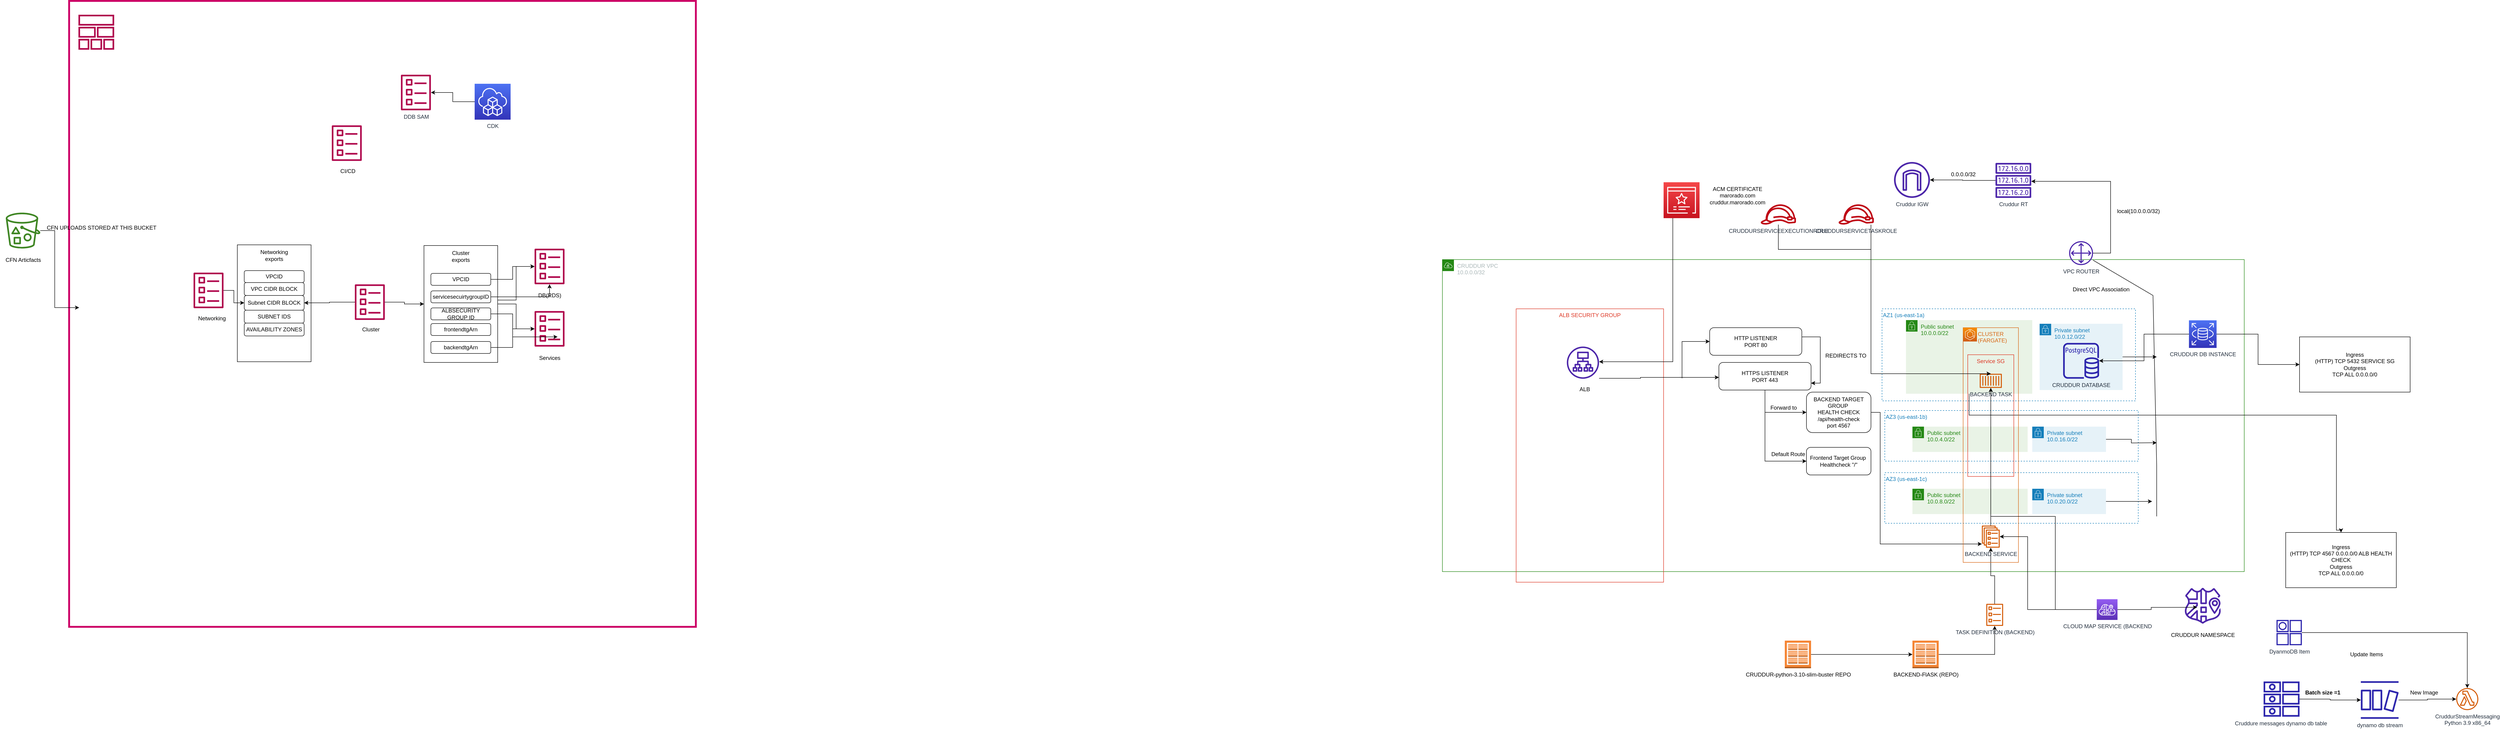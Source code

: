 <mxfile version="21.3.2" type="github">
  <diagram name="Page-1" id="3Z4FZScK2YZTJh7Y3HSx">
    <mxGraphModel dx="3445" dy="1433" grid="1" gridSize="10" guides="1" tooltips="1" connect="1" arrows="1" fold="1" page="0" pageScale="1" pageWidth="850" pageHeight="1100" math="0" shadow="0">
      <root>
        <mxCell id="0" />
        <mxCell id="1" parent="0" />
        <mxCell id="y_o4zRjqRf1hRkGMdBnV-1" value="" style="whiteSpace=wrap;html=1;aspect=fixed;fillColor=none;strokeColor=#CC0066;strokeWidth=4;" parent="1" vertex="1">
          <mxGeometry x="-1900" y="280" width="1360" height="1360" as="geometry" />
        </mxCell>
        <mxCell id="_hX3QUioOhKyqpPFnMy6-3" value="" style="rounded=0;whiteSpace=wrap;html=1;" parent="1" vertex="1">
          <mxGeometry x="-1535" y="810" width="160" height="254" as="geometry" />
        </mxCell>
        <mxCell id="y_o4zRjqRf1hRkGMdBnV-3" value="AZ1 (us-east-1a)" style="fillColor=none;strokeColor=#147EBA;dashed=1;verticalAlign=top;fontStyle=0;fontColor=#147EBA;whiteSpace=wrap;html=1;align=left;" parent="1" vertex="1">
          <mxGeometry x="2034" y="949" width="550" height="200" as="geometry" />
        </mxCell>
        <mxCell id="y_o4zRjqRf1hRkGMdBnV-2" value="CRUDDUR VPC&lt;br&gt;10.0.0.0/32" style="points=[[0,0],[0.25,0],[0.5,0],[0.75,0],[1,0],[1,0.25],[1,0.5],[1,0.75],[1,1],[0.75,1],[0.5,1],[0.25,1],[0,1],[0,0.75],[0,0.5],[0,0.25]];outlineConnect=0;gradientColor=none;html=1;whiteSpace=wrap;fontSize=12;fontStyle=0;container=0;pointerEvents=0;collapsible=0;recursiveResize=0;shape=mxgraph.aws4.group;grIcon=mxgraph.aws4.group_vpc;strokeColor=#248814;fillColor=none;verticalAlign=top;align=left;spacingLeft=30;fontColor=#AAB7B8;dashed=0;" parent="1" vertex="1">
          <mxGeometry x="1080" y="842" width="1740" height="678" as="geometry" />
        </mxCell>
        <mxCell id="y_o4zRjqRf1hRkGMdBnV-15" style="edgeStyle=orthogonalEdgeStyle;rounded=0;orthogonalLoop=1;jettySize=auto;html=1;" parent="1" source="y_o4zRjqRf1hRkGMdBnV-16" target="y_o4zRjqRf1hRkGMdBnV-17" edge="1">
          <mxGeometry relative="1" as="geometry" />
        </mxCell>
        <mxCell id="y_o4zRjqRf1hRkGMdBnV-16" value="Cruddur RT" style="sketch=0;outlineConnect=0;fontColor=#232F3E;gradientColor=none;fillColor=#4D27AA;strokeColor=none;dashed=0;verticalLabelPosition=bottom;verticalAlign=top;align=center;html=1;fontSize=12;fontStyle=0;aspect=fixed;pointerEvents=1;shape=mxgraph.aws4.route_table;" parent="1" vertex="1">
          <mxGeometry x="2280" y="632" width="78" height="76" as="geometry" />
        </mxCell>
        <mxCell id="y_o4zRjqRf1hRkGMdBnV-17" value="Cruddur IGW" style="sketch=0;outlineConnect=0;fontColor=#232F3E;gradientColor=none;fillColor=#4D27AA;strokeColor=none;dashed=0;verticalLabelPosition=bottom;verticalAlign=top;align=center;html=1;fontSize=12;fontStyle=0;aspect=fixed;pointerEvents=1;shape=mxgraph.aws4.internet_gateway;" parent="1" vertex="1">
          <mxGeometry x="2060" y="630" width="78" height="78" as="geometry" />
        </mxCell>
        <mxCell id="y_o4zRjqRf1hRkGMdBnV-18" value="VPC ROUTER" style="sketch=0;outlineConnect=0;fontColor=#232F3E;gradientColor=none;fillColor=#4D27AA;strokeColor=none;dashed=0;verticalLabelPosition=bottom;verticalAlign=top;align=center;html=1;fontSize=12;fontStyle=0;aspect=fixed;pointerEvents=1;shape=mxgraph.aws4.customer_gateway;" parent="1" vertex="1">
          <mxGeometry x="2440" y="802" width="52" height="52" as="geometry" />
        </mxCell>
        <mxCell id="y_o4zRjqRf1hRkGMdBnV-19" style="edgeStyle=orthogonalEdgeStyle;rounded=0;orthogonalLoop=1;jettySize=auto;html=1;" parent="1" source="y_o4zRjqRf1hRkGMdBnV-18" target="y_o4zRjqRf1hRkGMdBnV-16" edge="1">
          <mxGeometry relative="1" as="geometry">
            <mxPoint x="2400" y="672" as="targetPoint" />
            <Array as="points">
              <mxPoint x="2530" y="828" />
              <mxPoint x="2530" y="672" />
            </Array>
          </mxGeometry>
        </mxCell>
        <mxCell id="y_o4zRjqRf1hRkGMdBnV-20" value="0.0.0.0/32&lt;br&gt;" style="text;html=1;align=center;verticalAlign=middle;resizable=0;points=[];autosize=1;strokeColor=none;fillColor=none;" parent="1" vertex="1">
          <mxGeometry x="2170" y="642" width="80" height="30" as="geometry" />
        </mxCell>
        <mxCell id="y_o4zRjqRf1hRkGMdBnV-21" value="local(10.0.0.0/32)" style="text;html=1;align=center;verticalAlign=middle;resizable=0;points=[];autosize=1;strokeColor=none;fillColor=none;" parent="1" vertex="1">
          <mxGeometry x="2530" y="722" width="120" height="30" as="geometry" />
        </mxCell>
        <mxCell id="y_o4zRjqRf1hRkGMdBnV-24" value="" style="group" parent="1" vertex="1" connectable="0">
          <mxGeometry x="-2050" y="740" width="100" height="118" as="geometry" />
        </mxCell>
        <mxCell id="y_o4zRjqRf1hRkGMdBnV-25" value="" style="sketch=0;outlineConnect=0;fontColor=#232F3E;gradientColor=none;fillColor=#3F8624;strokeColor=none;dashed=0;verticalLabelPosition=bottom;verticalAlign=top;align=center;html=1;fontSize=12;fontStyle=0;aspect=fixed;pointerEvents=1;shape=mxgraph.aws4.bucket_with_objects;" parent="y_o4zRjqRf1hRkGMdBnV-24" vertex="1">
          <mxGeometry x="12.5" width="75" height="78" as="geometry" />
        </mxCell>
        <mxCell id="y_o4zRjqRf1hRkGMdBnV-26" value="CFN Articfacts" style="text;html=1;align=center;verticalAlign=middle;resizable=0;points=[];autosize=1;strokeColor=none;fillColor=none;" parent="y_o4zRjqRf1hRkGMdBnV-24" vertex="1">
          <mxGeometry y="88" width="100" height="30" as="geometry" />
        </mxCell>
        <mxCell id="y_o4zRjqRf1hRkGMdBnV-27" value="" style="sketch=0;outlineConnect=0;fontColor=#232F3E;gradientColor=none;fillColor=#B0084D;strokeColor=none;dashed=0;verticalLabelPosition=bottom;verticalAlign=top;align=center;html=1;fontSize=12;fontStyle=0;aspect=fixed;pointerEvents=1;shape=mxgraph.aws4.stack;" parent="1" vertex="1">
          <mxGeometry x="-1880" y="310" width="78" height="76" as="geometry" />
        </mxCell>
        <mxCell id="y_o4zRjqRf1hRkGMdBnV-28" value="" style="group" parent="1" vertex="1" connectable="0">
          <mxGeometry x="-890" y="953.5" width="65" height="112" as="geometry" />
        </mxCell>
        <mxCell id="y_o4zRjqRf1hRkGMdBnV-29" value="" style="sketch=0;outlineConnect=0;fontColor=#232F3E;gradientColor=none;fillColor=#B0084D;strokeColor=none;dashed=0;verticalLabelPosition=bottom;verticalAlign=top;align=center;html=1;fontSize=12;fontStyle=0;aspect=fixed;pointerEvents=1;shape=mxgraph.aws4.template;" parent="y_o4zRjqRf1hRkGMdBnV-28" vertex="1">
          <mxGeometry width="65" height="78" as="geometry" />
        </mxCell>
        <mxCell id="y_o4zRjqRf1hRkGMdBnV-30" value="Services" style="text;html=1;strokeColor=none;fillColor=none;align=center;verticalAlign=middle;whiteSpace=wrap;rounded=0;" parent="y_o4zRjqRf1hRkGMdBnV-28" vertex="1">
          <mxGeometry x="2.5" y="92" width="60" height="20" as="geometry" />
        </mxCell>
        <mxCell id="y_o4zRjqRf1hRkGMdBnV-31" value="" style="group" parent="1" vertex="1" connectable="0">
          <mxGeometry x="-1330" y="550" width="65" height="110" as="geometry" />
        </mxCell>
        <mxCell id="y_o4zRjqRf1hRkGMdBnV-32" value="" style="sketch=0;outlineConnect=0;fontColor=#232F3E;gradientColor=none;fillColor=#B0084D;strokeColor=none;dashed=0;verticalLabelPosition=bottom;verticalAlign=top;align=center;html=1;fontSize=12;fontStyle=0;aspect=fixed;pointerEvents=1;shape=mxgraph.aws4.template;" parent="y_o4zRjqRf1hRkGMdBnV-31" vertex="1">
          <mxGeometry width="65" height="78" as="geometry" />
        </mxCell>
        <mxCell id="y_o4zRjqRf1hRkGMdBnV-33" value="CI/CD" style="text;html=1;strokeColor=none;fillColor=none;align=center;verticalAlign=middle;whiteSpace=wrap;rounded=0;" parent="y_o4zRjqRf1hRkGMdBnV-31" vertex="1">
          <mxGeometry x="5" y="90" width="60" height="20" as="geometry" />
        </mxCell>
        <mxCell id="y_o4zRjqRf1hRkGMdBnV-34" value="" style="group" parent="1" vertex="1" connectable="0">
          <mxGeometry x="-1630" y="870" width="70" height="110" as="geometry" />
        </mxCell>
        <mxCell id="y_o4zRjqRf1hRkGMdBnV-35" value="" style="sketch=0;outlineConnect=0;fontColor=#232F3E;gradientColor=none;fillColor=#B0084D;strokeColor=none;dashed=0;verticalLabelPosition=bottom;verticalAlign=top;align=center;html=1;fontSize=12;fontStyle=0;aspect=fixed;pointerEvents=1;shape=mxgraph.aws4.template;" parent="y_o4zRjqRf1hRkGMdBnV-34" vertex="1">
          <mxGeometry width="65" height="78" as="geometry" />
        </mxCell>
        <mxCell id="y_o4zRjqRf1hRkGMdBnV-36" value="Networking" style="text;html=1;strokeColor=none;fillColor=none;align=center;verticalAlign=middle;whiteSpace=wrap;rounded=0;" parent="y_o4zRjqRf1hRkGMdBnV-34" vertex="1">
          <mxGeometry x="10" y="90" width="60" height="20" as="geometry" />
        </mxCell>
        <mxCell id="y_o4zRjqRf1hRkGMdBnV-37" style="edgeStyle=orthogonalEdgeStyle;rounded=0;orthogonalLoop=1;jettySize=auto;html=1;entryX=0.016;entryY=0.49;entryDx=0;entryDy=0;entryPerimeter=0;" parent="1" source="y_o4zRjqRf1hRkGMdBnV-25" target="y_o4zRjqRf1hRkGMdBnV-1" edge="1">
          <mxGeometry relative="1" as="geometry" />
        </mxCell>
        <mxCell id="y_o4zRjqRf1hRkGMdBnV-38" value="CFN UPLOADS STORED AT THIS BUCKET" style="text;html=1;align=center;verticalAlign=middle;resizable=0;points=[];autosize=1;strokeColor=none;fillColor=none;" parent="1" vertex="1">
          <mxGeometry x="-1960" y="758" width="260" height="30" as="geometry" />
        </mxCell>
        <mxCell id="y_o4zRjqRf1hRkGMdBnV-39" value="" style="group" parent="1" vertex="1" connectable="0">
          <mxGeometry x="-1280" y="895.5" width="65" height="108" as="geometry" />
        </mxCell>
        <mxCell id="y_o4zRjqRf1hRkGMdBnV-40" value="" style="sketch=0;outlineConnect=0;fontColor=#232F3E;gradientColor=none;fillColor=#B0084D;strokeColor=none;dashed=0;verticalLabelPosition=bottom;verticalAlign=top;align=center;html=1;fontSize=12;fontStyle=0;aspect=fixed;pointerEvents=1;shape=mxgraph.aws4.template;" parent="y_o4zRjqRf1hRkGMdBnV-39" vertex="1">
          <mxGeometry width="65" height="78" as="geometry" />
        </mxCell>
        <mxCell id="y_o4zRjqRf1hRkGMdBnV-41" value="Cluster" style="text;html=1;strokeColor=none;fillColor=none;align=center;verticalAlign=middle;whiteSpace=wrap;rounded=0;" parent="y_o4zRjqRf1hRkGMdBnV-39" vertex="1">
          <mxGeometry x="5" y="88" width="60" height="20" as="geometry" />
        </mxCell>
        <mxCell id="y_o4zRjqRf1hRkGMdBnV-42" value="VPCID" style="rounded=1;whiteSpace=wrap;html=1;" parent="1" vertex="1">
          <mxGeometry x="-1520" y="866" width="130" height="26" as="geometry" />
        </mxCell>
        <mxCell id="y_o4zRjqRf1hRkGMdBnV-43" value="VPC CIDR BLOCK" style="rounded=1;whiteSpace=wrap;html=1;" parent="1" vertex="1">
          <mxGeometry x="-1520" y="892" width="130" height="28" as="geometry" />
        </mxCell>
        <mxCell id="y_o4zRjqRf1hRkGMdBnV-44" value="Subnet CIDR BLOCK" style="rounded=1;whiteSpace=wrap;html=1;" parent="1" vertex="1">
          <mxGeometry x="-1520" y="920" width="130" height="32" as="geometry" />
        </mxCell>
        <mxCell id="y_o4zRjqRf1hRkGMdBnV-45" value="SUBNET IDS" style="rounded=1;whiteSpace=wrap;html=1;" parent="1" vertex="1">
          <mxGeometry x="-1520" y="952" width="130" height="28" as="geometry" />
        </mxCell>
        <mxCell id="y_o4zRjqRf1hRkGMdBnV-46" value="AVAILABILITY ZONES" style="rounded=1;whiteSpace=wrap;html=1;" parent="1" vertex="1">
          <mxGeometry x="-1520" y="980" width="130" height="28" as="geometry" />
        </mxCell>
        <mxCell id="y_o4zRjqRf1hRkGMdBnV-47" value="" style="edgeStyle=orthogonalEdgeStyle;rounded=0;orthogonalLoop=1;jettySize=auto;html=1;" parent="1" source="y_o4zRjqRf1hRkGMdBnV-35" target="y_o4zRjqRf1hRkGMdBnV-44" edge="1">
          <mxGeometry relative="1" as="geometry" />
        </mxCell>
        <mxCell id="y_o4zRjqRf1hRkGMdBnV-48" value="" style="edgeStyle=orthogonalEdgeStyle;rounded=0;orthogonalLoop=1;jettySize=auto;html=1;" parent="1" source="y_o4zRjqRf1hRkGMdBnV-40" target="y_o4zRjqRf1hRkGMdBnV-44" edge="1">
          <mxGeometry relative="1" as="geometry" />
        </mxCell>
        <mxCell id="y_o4zRjqRf1hRkGMdBnV-49" value="" style="sketch=0;outlineConnect=0;fontColor=#232F3E;gradientColor=none;fillColor=#4D27AA;strokeColor=none;dashed=0;verticalLabelPosition=bottom;verticalAlign=top;align=center;html=1;fontSize=12;fontStyle=0;aspect=fixed;pointerEvents=1;shape=mxgraph.aws4.namespace;" parent="1" vertex="1">
          <mxGeometry x="2691" y="1555" width="78" height="78" as="geometry" />
        </mxCell>
        <mxCell id="y_o4zRjqRf1hRkGMdBnV-52" value="CRUDDUR NAMESPACE" style="text;html=1;align=center;verticalAlign=middle;resizable=0;points=[];autosize=1;strokeColor=none;fillColor=none;" parent="1" vertex="1">
          <mxGeometry x="2650" y="1643" width="160" height="30" as="geometry" />
        </mxCell>
        <mxCell id="y_o4zRjqRf1hRkGMdBnV-55" value="" style="group" parent="1" vertex="1" connectable="0">
          <mxGeometry x="1560" y="673" width="230" height="79" as="geometry" />
        </mxCell>
        <mxCell id="y_o4zRjqRf1hRkGMdBnV-53" value="" style="sketch=0;points=[[0,0,0],[0.25,0,0],[0.5,0,0],[0.75,0,0],[1,0,0],[0,1,0],[0.25,1,0],[0.5,1,0],[0.75,1,0],[1,1,0],[0,0.25,0],[0,0.5,0],[0,0.75,0],[1,0.25,0],[1,0.5,0],[1,0.75,0]];outlineConnect=0;fontColor=#232F3E;gradientColor=#F54749;gradientDirection=north;fillColor=#C7131F;strokeColor=#ffffff;dashed=0;verticalLabelPosition=bottom;verticalAlign=top;align=center;html=1;fontSize=12;fontStyle=0;aspect=fixed;shape=mxgraph.aws4.resourceIcon;resIcon=mxgraph.aws4.certificate_manager_3;" parent="y_o4zRjqRf1hRkGMdBnV-55" vertex="1">
          <mxGeometry y="1" width="78" height="78" as="geometry" />
        </mxCell>
        <mxCell id="y_o4zRjqRf1hRkGMdBnV-54" value="ACM CERTIFICATE&lt;br&gt;marorado.com&lt;br&gt;cruddur.marorado.com" style="text;html=1;align=center;verticalAlign=middle;resizable=0;points=[];autosize=1;strokeColor=none;fillColor=none;" parent="y_o4zRjqRf1hRkGMdBnV-55" vertex="1">
          <mxGeometry x="90" width="140" height="60" as="geometry" />
        </mxCell>
        <mxCell id="_hX3QUioOhKyqpPFnMy6-38" style="edgeStyle=orthogonalEdgeStyle;rounded=0;orthogonalLoop=1;jettySize=auto;html=1;entryX=0.5;entryY=0;entryDx=0;entryDy=0;" parent="1" source="y_o4zRjqRf1hRkGMdBnV-4" target="_hX3QUioOhKyqpPFnMy6-39" edge="1">
          <mxGeometry relative="1" as="geometry">
            <mxPoint x="2890" y="1430" as="targetPoint" />
            <Array as="points">
              <mxPoint x="2223" y="1180" />
              <mxPoint x="3020" y="1180" />
              <mxPoint x="3020" y="1430" />
              <mxPoint x="3030" y="1430" />
            </Array>
          </mxGeometry>
        </mxCell>
        <mxCell id="y_o4zRjqRf1hRkGMdBnV-4" value="Public subnet&lt;br&gt;10.0.0.0/22" style="points=[[0,0],[0.25,0],[0.5,0],[0.75,0],[1,0],[1,0.25],[1,0.5],[1,0.75],[1,1],[0.75,1],[0.5,1],[0.25,1],[0,1],[0,0.75],[0,0.5],[0,0.25]];outlineConnect=0;gradientColor=none;html=1;whiteSpace=wrap;fontSize=12;fontStyle=0;container=0;pointerEvents=0;collapsible=0;recursiveResize=0;shape=mxgraph.aws4.group;grIcon=mxgraph.aws4.group_security_group;grStroke=0;strokeColor=#248814;fillColor=#E9F3E6;verticalAlign=top;align=left;spacingLeft=30;fontColor=#248814;dashed=0;" parent="1" vertex="1">
          <mxGeometry x="2086" y="973.5" width="274" height="160" as="geometry" />
        </mxCell>
        <mxCell id="_hX3QUioOhKyqpPFnMy6-2" style="edgeStyle=orthogonalEdgeStyle;rounded=0;orthogonalLoop=1;jettySize=auto;html=1;" parent="1" source="y_o4zRjqRf1hRkGMdBnV-5" edge="1">
          <mxGeometry relative="1" as="geometry">
            <mxPoint x="2630" y="1053.5" as="targetPoint" />
          </mxGeometry>
        </mxCell>
        <mxCell id="y_o4zRjqRf1hRkGMdBnV-5" value="Private subnet&lt;br&gt;10.0.12.0/22" style="points=[[0,0],[0.25,0],[0.5,0],[0.75,0],[1,0],[1,0.25],[1,0.5],[1,0.75],[1,1],[0.75,1],[0.5,1],[0.25,1],[0,1],[0,0.75],[0,0.5],[0,0.25]];outlineConnect=0;gradientColor=none;html=1;whiteSpace=wrap;fontSize=12;fontStyle=0;container=1;pointerEvents=0;collapsible=0;recursiveResize=0;shape=mxgraph.aws4.group;grIcon=mxgraph.aws4.group_security_group;grStroke=0;strokeColor=#147EBA;fillColor=#E6F2F8;verticalAlign=top;align=left;spacingLeft=30;fontColor=#147EBA;dashed=0;" parent="1" vertex="1">
          <mxGeometry x="2376" y="981.5" width="180" height="144" as="geometry" />
        </mxCell>
        <mxCell id="y_o4zRjqRf1hRkGMdBnV-14" value="Direct VPC Association" style="text;html=1;align=center;verticalAlign=middle;resizable=0;points=[];autosize=1;strokeColor=none;fillColor=none;" parent="1" vertex="1">
          <mxGeometry x="2434" y="892" width="150" height="30" as="geometry" />
        </mxCell>
        <mxCell id="y_o4zRjqRf1hRkGMdBnV-56" value="ALB SECURITY GROUP&lt;br&gt;" style="fillColor=none;strokeColor=#DD3522;verticalAlign=top;fontStyle=0;fontColor=#DD3522;whiteSpace=wrap;html=1;" parent="1" vertex="1">
          <mxGeometry x="1240" y="949" width="320" height="594" as="geometry" />
        </mxCell>
        <mxCell id="y_o4zRjqRf1hRkGMdBnV-85" style="edgeStyle=orthogonalEdgeStyle;rounded=0;orthogonalLoop=1;jettySize=auto;html=1;" parent="1" source="y_o4zRjqRf1hRkGMdBnV-57" target="y_o4zRjqRf1hRkGMdBnV-77" edge="1">
          <mxGeometry relative="1" as="geometry">
            <Array as="points">
              <mxPoint x="1510" y="1100" />
              <mxPoint x="1510" y="1098" />
            </Array>
          </mxGeometry>
        </mxCell>
        <mxCell id="y_o4zRjqRf1hRkGMdBnV-57" value="" style="sketch=0;outlineConnect=0;fontColor=#232F3E;gradientColor=none;fillColor=#4D27AA;strokeColor=none;dashed=0;verticalLabelPosition=bottom;verticalAlign=top;align=center;html=1;fontSize=12;fontStyle=0;aspect=fixed;pointerEvents=1;shape=mxgraph.aws4.application_load_balancer;" parent="1" vertex="1">
          <mxGeometry x="1350" y="1031" width="70" height="70" as="geometry" />
        </mxCell>
        <mxCell id="y_o4zRjqRf1hRkGMdBnV-60" value="ALB" style="text;html=1;strokeColor=none;fillColor=none;align=center;verticalAlign=middle;whiteSpace=wrap;rounded=0;" parent="1" vertex="1">
          <mxGeometry x="1359" y="1109" width="60" height="30" as="geometry" />
        </mxCell>
        <mxCell id="y_o4zRjqRf1hRkGMdBnV-61" value="&lt;div style=&quot;&quot;&gt;&lt;span style=&quot;background-color: initial;&quot;&gt;AZ3 (us-east-1b)&lt;/span&gt;&lt;/div&gt;" style="fillColor=none;strokeColor=#147EBA;dashed=1;verticalAlign=top;fontStyle=0;fontColor=#147EBA;whiteSpace=wrap;html=1;align=left;" parent="1" vertex="1">
          <mxGeometry x="2040" y="1170" width="550" height="110" as="geometry" />
        </mxCell>
        <mxCell id="y_o4zRjqRf1hRkGMdBnV-62" value="Public subnet&lt;br&gt;10.0.4.0/22" style="points=[[0,0],[0.25,0],[0.5,0],[0.75,0],[1,0],[1,0.25],[1,0.5],[1,0.75],[1,1],[0.75,1],[0.5,1],[0.25,1],[0,1],[0,0.75],[0,0.5],[0,0.25]];outlineConnect=0;gradientColor=none;html=1;whiteSpace=wrap;fontSize=12;fontStyle=0;container=1;pointerEvents=0;collapsible=0;recursiveResize=0;shape=mxgraph.aws4.group;grIcon=mxgraph.aws4.group_security_group;grStroke=0;strokeColor=#248814;fillColor=#E9F3E6;verticalAlign=top;align=left;spacingLeft=30;fontColor=#248814;dashed=0;" parent="1" vertex="1">
          <mxGeometry x="2100" y="1205" width="250" height="55" as="geometry" />
        </mxCell>
        <mxCell id="_hX3QUioOhKyqpPFnMy6-1" style="edgeStyle=orthogonalEdgeStyle;rounded=0;orthogonalLoop=1;jettySize=auto;html=1;" parent="1" source="y_o4zRjqRf1hRkGMdBnV-63" edge="1">
          <mxGeometry relative="1" as="geometry">
            <mxPoint x="2630" y="1240" as="targetPoint" />
          </mxGeometry>
        </mxCell>
        <mxCell id="y_o4zRjqRf1hRkGMdBnV-63" value="Private subnet&lt;br&gt;10.0.16.0/22" style="points=[[0,0],[0.25,0],[0.5,0],[0.75,0],[1,0],[1,0.25],[1,0.5],[1,0.75],[1,1],[0.75,1],[0.5,1],[0.25,1],[0,1],[0,0.75],[0,0.5],[0,0.25]];outlineConnect=0;gradientColor=none;html=1;whiteSpace=wrap;fontSize=12;fontStyle=0;container=1;pointerEvents=0;collapsible=0;recursiveResize=0;shape=mxgraph.aws4.group;grIcon=mxgraph.aws4.group_security_group;grStroke=0;strokeColor=#147EBA;fillColor=#E6F2F8;verticalAlign=top;align=left;spacingLeft=30;fontColor=#147EBA;dashed=0;" parent="1" vertex="1">
          <mxGeometry x="2360" y="1205" width="160" height="55" as="geometry" />
        </mxCell>
        <mxCell id="y_o4zRjqRf1hRkGMdBnV-72" value="" style="endArrow=none;html=1;rounded=0;" parent="1" target="y_o4zRjqRf1hRkGMdBnV-18" edge="1">
          <mxGeometry width="50" height="50" relative="1" as="geometry">
            <mxPoint x="2630" y="1400" as="sourcePoint" />
            <mxPoint x="2621" y="878" as="targetPoint" />
            <Array as="points">
              <mxPoint x="2630" y="1290" />
              <mxPoint x="2622" y="920" />
            </Array>
          </mxGeometry>
        </mxCell>
        <mxCell id="y_o4zRjqRf1hRkGMdBnV-74" style="edgeStyle=orthogonalEdgeStyle;rounded=0;orthogonalLoop=1;jettySize=auto;html=1;" parent="1" source="y_o4zRjqRf1hRkGMdBnV-53" target="y_o4zRjqRf1hRkGMdBnV-57" edge="1">
          <mxGeometry relative="1" as="geometry">
            <Array as="points">
              <mxPoint x="1580" y="1064" />
            </Array>
          </mxGeometry>
        </mxCell>
        <mxCell id="y_o4zRjqRf1hRkGMdBnV-87" style="edgeStyle=orthogonalEdgeStyle;rounded=0;orthogonalLoop=1;jettySize=auto;html=1;entryX=1;entryY=0.75;entryDx=0;entryDy=0;" parent="1" source="y_o4zRjqRf1hRkGMdBnV-76" target="y_o4zRjqRf1hRkGMdBnV-77" edge="1">
          <mxGeometry relative="1" as="geometry">
            <Array as="points">
              <mxPoint x="1900" y="1010" />
              <mxPoint x="1900" y="1110" />
            </Array>
          </mxGeometry>
        </mxCell>
        <mxCell id="y_o4zRjqRf1hRkGMdBnV-76" value="HTTP LISTENER&lt;br&gt;PORT 80" style="rounded=1;whiteSpace=wrap;html=1;" parent="1" vertex="1">
          <mxGeometry x="1660" y="990" width="200" height="60" as="geometry" />
        </mxCell>
        <mxCell id="y_o4zRjqRf1hRkGMdBnV-89" style="edgeStyle=orthogonalEdgeStyle;rounded=0;orthogonalLoop=1;jettySize=auto;html=1;entryX=0;entryY=0.5;entryDx=0;entryDy=0;" parent="1" source="y_o4zRjqRf1hRkGMdBnV-77" target="y_o4zRjqRf1hRkGMdBnV-83" edge="1">
          <mxGeometry relative="1" as="geometry" />
        </mxCell>
        <mxCell id="y_o4zRjqRf1hRkGMdBnV-90" style="edgeStyle=orthogonalEdgeStyle;rounded=0;orthogonalLoop=1;jettySize=auto;html=1;entryX=0;entryY=0.5;entryDx=0;entryDy=0;" parent="1" source="y_o4zRjqRf1hRkGMdBnV-77" target="y_o4zRjqRf1hRkGMdBnV-84" edge="1">
          <mxGeometry relative="1" as="geometry" />
        </mxCell>
        <mxCell id="y_o4zRjqRf1hRkGMdBnV-77" value="HTTPS LISTENER&lt;br&gt;PORT 443" style="rounded=1;whiteSpace=wrap;html=1;" parent="1" vertex="1">
          <mxGeometry x="1680" y="1065.5" width="200" height="60" as="geometry" />
        </mxCell>
        <mxCell id="_hX3QUioOhKyqpPFnMy6-41" style="edgeStyle=orthogonalEdgeStyle;rounded=0;orthogonalLoop=1;jettySize=auto;html=1;" parent="1" source="y_o4zRjqRf1hRkGMdBnV-83" target="_hX3QUioOhKyqpPFnMy6-33" edge="1">
          <mxGeometry relative="1" as="geometry">
            <Array as="points">
              <mxPoint x="2030" y="1174" />
              <mxPoint x="2030" y="1460" />
            </Array>
          </mxGeometry>
        </mxCell>
        <mxCell id="y_o4zRjqRf1hRkGMdBnV-83" value="BACKEND TARGET GROUP&amp;nbsp;&lt;br&gt;HEALTH CHECK&lt;br&gt;/api/health-check&lt;br&gt;port 4567" style="rounded=1;whiteSpace=wrap;html=1;" parent="1" vertex="1">
          <mxGeometry x="1870" y="1130" width="140" height="88" as="geometry" />
        </mxCell>
        <mxCell id="y_o4zRjqRf1hRkGMdBnV-84" value="Frontend Target Group&amp;nbsp;&lt;br&gt;Healthcheck &quot;/&quot;" style="rounded=1;whiteSpace=wrap;html=1;" parent="1" vertex="1">
          <mxGeometry x="1870" y="1250" width="140" height="60" as="geometry" />
        </mxCell>
        <mxCell id="y_o4zRjqRf1hRkGMdBnV-86" value="" style="endArrow=classic;html=1;rounded=0;entryX=0;entryY=0.5;entryDx=0;entryDy=0;" parent="1" target="y_o4zRjqRf1hRkGMdBnV-76" edge="1">
          <mxGeometry width="50" height="50" relative="1" as="geometry">
            <mxPoint x="1600" y="1100" as="sourcePoint" />
            <mxPoint x="1790" y="1180" as="targetPoint" />
            <Array as="points">
              <mxPoint x="1600" y="1020" />
            </Array>
          </mxGeometry>
        </mxCell>
        <mxCell id="y_o4zRjqRf1hRkGMdBnV-88" value="REDIRECTS TO" style="text;html=1;align=center;verticalAlign=middle;resizable=0;points=[];autosize=1;strokeColor=none;fillColor=none;" parent="1" vertex="1">
          <mxGeometry x="1900" y="1035.5" width="110" height="30" as="geometry" />
        </mxCell>
        <mxCell id="y_o4zRjqRf1hRkGMdBnV-91" value="Forward to" style="text;html=1;align=center;verticalAlign=middle;resizable=0;points=[];autosize=1;strokeColor=none;fillColor=none;" parent="1" vertex="1">
          <mxGeometry x="1780" y="1149" width="80" height="30" as="geometry" />
        </mxCell>
        <mxCell id="y_o4zRjqRf1hRkGMdBnV-92" value="Default Route" style="text;html=1;align=center;verticalAlign=middle;resizable=0;points=[];autosize=1;strokeColor=none;fillColor=none;" parent="1" vertex="1">
          <mxGeometry x="1780" y="1250" width="100" height="30" as="geometry" />
        </mxCell>
        <mxCell id="_hX3QUioOhKyqpPFnMy6-4" value="Networking exports" style="text;html=1;strokeColor=none;fillColor=none;align=center;verticalAlign=middle;whiteSpace=wrap;rounded=0;" parent="1" vertex="1">
          <mxGeometry x="-1485" y="818" width="60" height="30" as="geometry" />
        </mxCell>
        <mxCell id="_hX3QUioOhKyqpPFnMy6-17" style="edgeStyle=orthogonalEdgeStyle;rounded=0;orthogonalLoop=1;jettySize=auto;html=1;" parent="1" source="_hX3QUioOhKyqpPFnMy6-5" target="_hX3QUioOhKyqpPFnMy6-15" edge="1">
          <mxGeometry relative="1" as="geometry">
            <Array as="points">
              <mxPoint x="-930" y="930" />
              <mxPoint x="-930" y="857" />
            </Array>
          </mxGeometry>
        </mxCell>
        <mxCell id="_hX3QUioOhKyqpPFnMy6-22" style="edgeStyle=orthogonalEdgeStyle;rounded=0;orthogonalLoop=1;jettySize=auto;html=1;" parent="1" source="_hX3QUioOhKyqpPFnMy6-5" target="y_o4zRjqRf1hRkGMdBnV-29" edge="1">
          <mxGeometry relative="1" as="geometry" />
        </mxCell>
        <mxCell id="_hX3QUioOhKyqpPFnMy6-5" value="" style="rounded=0;whiteSpace=wrap;html=1;" parent="1" vertex="1">
          <mxGeometry x="-1130" y="811.5" width="160" height="254" as="geometry" />
        </mxCell>
        <mxCell id="_hX3QUioOhKyqpPFnMy6-6" value="Cluster exports" style="text;html=1;strokeColor=none;fillColor=none;align=center;verticalAlign=middle;whiteSpace=wrap;rounded=0;" parent="1" vertex="1">
          <mxGeometry x="-1080" y="819.5" width="60" height="30" as="geometry" />
        </mxCell>
        <mxCell id="_hX3QUioOhKyqpPFnMy6-27" style="edgeStyle=orthogonalEdgeStyle;rounded=0;orthogonalLoop=1;jettySize=auto;html=1;" parent="1" source="_hX3QUioOhKyqpPFnMy6-7" target="_hX3QUioOhKyqpPFnMy6-15" edge="1">
          <mxGeometry relative="1" as="geometry" />
        </mxCell>
        <mxCell id="_hX3QUioOhKyqpPFnMy6-7" value="VPCID" style="rounded=1;whiteSpace=wrap;html=1;" parent="1" vertex="1">
          <mxGeometry x="-1115" y="872" width="130" height="26" as="geometry" />
        </mxCell>
        <mxCell id="_hX3QUioOhKyqpPFnMy6-26" style="edgeStyle=orthogonalEdgeStyle;rounded=0;orthogonalLoop=1;jettySize=auto;html=1;" parent="1" source="_hX3QUioOhKyqpPFnMy6-8" target="_hX3QUioOhKyqpPFnMy6-15" edge="1">
          <mxGeometry relative="1" as="geometry" />
        </mxCell>
        <mxCell id="_hX3QUioOhKyqpPFnMy6-8" value="servicesecuirtygroupID" style="rounded=1;whiteSpace=wrap;html=1;" parent="1" vertex="1">
          <mxGeometry x="-1115" y="910" width="130" height="26" as="geometry" />
        </mxCell>
        <mxCell id="_hX3QUioOhKyqpPFnMy6-25" style="edgeStyle=orthogonalEdgeStyle;rounded=0;orthogonalLoop=1;jettySize=auto;html=1;entryX=0.769;entryY=0.726;entryDx=0;entryDy=0;entryPerimeter=0;" parent="1" source="_hX3QUioOhKyqpPFnMy6-9" target="y_o4zRjqRf1hRkGMdBnV-29" edge="1">
          <mxGeometry relative="1" as="geometry" />
        </mxCell>
        <mxCell id="_hX3QUioOhKyqpPFnMy6-9" value="ALBSECURITY GROUP ID" style="rounded=1;whiteSpace=wrap;html=1;" parent="1" vertex="1">
          <mxGeometry x="-1115" y="947" width="130" height="26" as="geometry" />
        </mxCell>
        <mxCell id="_hX3QUioOhKyqpPFnMy6-10" value="frontendtgArn" style="rounded=1;whiteSpace=wrap;html=1;" parent="1" vertex="1">
          <mxGeometry x="-1115" y="981" width="130" height="26" as="geometry" />
        </mxCell>
        <mxCell id="_hX3QUioOhKyqpPFnMy6-23" style="edgeStyle=orthogonalEdgeStyle;rounded=0;orthogonalLoop=1;jettySize=auto;html=1;" parent="1" source="_hX3QUioOhKyqpPFnMy6-11" target="y_o4zRjqRf1hRkGMdBnV-29" edge="1">
          <mxGeometry relative="1" as="geometry" />
        </mxCell>
        <mxCell id="_hX3QUioOhKyqpPFnMy6-11" value="backendtgArn" style="rounded=1;whiteSpace=wrap;html=1;" parent="1" vertex="1">
          <mxGeometry x="-1115" y="1020" width="130" height="26" as="geometry" />
        </mxCell>
        <mxCell id="_hX3QUioOhKyqpPFnMy6-13" style="edgeStyle=orthogonalEdgeStyle;rounded=0;orthogonalLoop=1;jettySize=auto;html=1;entryX=0;entryY=0.5;entryDx=0;entryDy=0;" parent="1" source="y_o4zRjqRf1hRkGMdBnV-40" target="_hX3QUioOhKyqpPFnMy6-5" edge="1">
          <mxGeometry relative="1" as="geometry" />
        </mxCell>
        <mxCell id="_hX3QUioOhKyqpPFnMy6-14" value="" style="group" parent="1" vertex="1" connectable="0">
          <mxGeometry x="-890" y="818" width="65" height="112" as="geometry" />
        </mxCell>
        <mxCell id="_hX3QUioOhKyqpPFnMy6-15" value="" style="sketch=0;outlineConnect=0;fontColor=#232F3E;gradientColor=none;fillColor=#B0084D;strokeColor=none;dashed=0;verticalLabelPosition=bottom;verticalAlign=top;align=center;html=1;fontSize=12;fontStyle=0;aspect=fixed;pointerEvents=1;shape=mxgraph.aws4.template;" parent="_hX3QUioOhKyqpPFnMy6-14" vertex="1">
          <mxGeometry width="65" height="78" as="geometry" />
        </mxCell>
        <mxCell id="_hX3QUioOhKyqpPFnMy6-16" value="DB(RDS)" style="text;html=1;strokeColor=none;fillColor=none;align=center;verticalAlign=middle;whiteSpace=wrap;rounded=0;" parent="_hX3QUioOhKyqpPFnMy6-14" vertex="1">
          <mxGeometry x="2.5" y="92" width="60" height="20" as="geometry" />
        </mxCell>
        <mxCell id="_hX3QUioOhKyqpPFnMy6-36" style="edgeStyle=orthogonalEdgeStyle;rounded=0;orthogonalLoop=1;jettySize=auto;html=1;" parent="1" source="_hX3QUioOhKyqpPFnMy6-29" target="_hX3QUioOhKyqpPFnMy6-33" edge="1">
          <mxGeometry relative="1" as="geometry" />
        </mxCell>
        <mxCell id="_hX3QUioOhKyqpPFnMy6-29" value="TASK DEFINITION (BACKEND)" style="sketch=0;outlineConnect=0;fontColor=#232F3E;gradientColor=none;fillColor=#D45B07;strokeColor=none;dashed=0;verticalLabelPosition=bottom;verticalAlign=top;align=center;html=1;fontSize=12;fontStyle=0;aspect=fixed;pointerEvents=1;shape=mxgraph.aws4.ecs_task;" parent="1" vertex="1">
          <mxGeometry x="2260" y="1590" width="37" height="48" as="geometry" />
        </mxCell>
        <mxCell id="y_o4zRjqRf1hRkGMdBnV-7" value="&lt;div style=&quot;&quot;&gt;&lt;span style=&quot;background-color: initial;&quot;&gt;AZ3 (us-east-1c)&lt;/span&gt;&lt;/div&gt;" style="fillColor=none;strokeColor=#147EBA;dashed=1;verticalAlign=top;fontStyle=0;fontColor=#147EBA;whiteSpace=wrap;html=1;align=left;" parent="1" vertex="1">
          <mxGeometry x="2040" y="1305" width="550" height="110" as="geometry" />
        </mxCell>
        <mxCell id="y_o4zRjqRf1hRkGMdBnV-8" value="Public subnet&lt;br&gt;10.0.8.0/22" style="points=[[0,0],[0.25,0],[0.5,0],[0.75,0],[1,0],[1,0.25],[1,0.5],[1,0.75],[1,1],[0.75,1],[0.5,1],[0.25,1],[0,1],[0,0.75],[0,0.5],[0,0.25]];outlineConnect=0;gradientColor=none;html=1;whiteSpace=wrap;fontSize=12;fontStyle=0;container=1;pointerEvents=0;collapsible=0;recursiveResize=0;shape=mxgraph.aws4.group;grIcon=mxgraph.aws4.group_security_group;grStroke=0;strokeColor=#248814;fillColor=#E9F3E6;verticalAlign=top;align=left;spacingLeft=30;fontColor=#248814;dashed=0;" parent="1" vertex="1">
          <mxGeometry x="2100" y="1340" width="250" height="55" as="geometry" />
        </mxCell>
        <mxCell id="y_o4zRjqRf1hRkGMdBnV-73" style="edgeStyle=orthogonalEdgeStyle;rounded=0;orthogonalLoop=1;jettySize=auto;html=1;" parent="1" source="y_o4zRjqRf1hRkGMdBnV-9" edge="1">
          <mxGeometry relative="1" as="geometry">
            <mxPoint x="2620" y="1367.5" as="targetPoint" />
          </mxGeometry>
        </mxCell>
        <mxCell id="y_o4zRjqRf1hRkGMdBnV-9" value="Private subnet&lt;br&gt;10.0.20.0/22" style="points=[[0,0],[0.25,0],[0.5,0],[0.75,0],[1,0],[1,0.25],[1,0.5],[1,0.75],[1,1],[0.75,1],[0.5,1],[0.25,1],[0,1],[0,0.75],[0,0.5],[0,0.25]];outlineConnect=0;gradientColor=none;html=1;whiteSpace=wrap;fontSize=12;fontStyle=0;container=1;pointerEvents=0;collapsible=0;recursiveResize=0;shape=mxgraph.aws4.group;grIcon=mxgraph.aws4.group_security_group;grStroke=0;strokeColor=#147EBA;fillColor=#E6F2F8;verticalAlign=top;align=left;spacingLeft=30;fontColor=#147EBA;dashed=0;" parent="1" vertex="1">
          <mxGeometry x="2360" y="1340" width="160" height="55" as="geometry" />
        </mxCell>
        <mxCell id="_hX3QUioOhKyqpPFnMy6-31" style="edgeStyle=orthogonalEdgeStyle;rounded=0;orthogonalLoop=1;jettySize=auto;html=1;" parent="1" source="_hX3QUioOhKyqpPFnMy6-28" target="_hX3QUioOhKyqpPFnMy6-29" edge="1">
          <mxGeometry relative="1" as="geometry" />
        </mxCell>
        <mxCell id="_hX3QUioOhKyqpPFnMy6-28" value="BACKEND-FlASK (REPO)" style="outlineConnect=0;dashed=0;verticalLabelPosition=bottom;verticalAlign=top;align=center;html=1;shape=mxgraph.aws3.ecr_registry;fillColor=#F58534;gradientColor=none;" parent="1" vertex="1">
          <mxGeometry x="2100" y="1670" width="57" height="60" as="geometry" />
        </mxCell>
        <mxCell id="_hX3QUioOhKyqpPFnMy6-32" style="edgeStyle=orthogonalEdgeStyle;rounded=0;orthogonalLoop=1;jettySize=auto;html=1;entryX=0;entryY=0.5;entryDx=0;entryDy=0;entryPerimeter=0;" parent="1" source="_hX3QUioOhKyqpPFnMy6-30" target="_hX3QUioOhKyqpPFnMy6-28" edge="1">
          <mxGeometry relative="1" as="geometry" />
        </mxCell>
        <mxCell id="_hX3QUioOhKyqpPFnMy6-30" value="CRUDDUR-python-3.10-slim-buster REPO" style="outlineConnect=0;dashed=0;verticalLabelPosition=bottom;verticalAlign=top;align=center;html=1;shape=mxgraph.aws3.ecr_registry;fillColor=#F58534;gradientColor=none;" parent="1" vertex="1">
          <mxGeometry x="1823" y="1670" width="57" height="60" as="geometry" />
        </mxCell>
        <mxCell id="y_o4zRjqRf1hRkGMdBnV-68" value="CLUSTER (FARGATE)" style="points=[[0,0],[0.25,0],[0.5,0],[0.75,0],[1,0],[1,0.25],[1,0.5],[1,0.75],[1,1],[0.75,1],[0.5,1],[0.25,1],[0,1],[0,0.75],[0,0.5],[0,0.25]];outlineConnect=0;gradientColor=none;html=1;whiteSpace=wrap;fontSize=12;fontStyle=0;container=1;pointerEvents=0;collapsible=0;recursiveResize=0;shape=mxgraph.aws4.group;grIcon=mxgraph.aws4.group_ec2_instance_contents;strokeColor=#D86613;fillColor=none;verticalAlign=top;align=left;spacingLeft=30;fontColor=#D86613;dashed=0;" parent="1" vertex="1">
          <mxGeometry x="2210" y="990" width="120" height="510" as="geometry" />
        </mxCell>
        <mxCell id="_hX3QUioOhKyqpPFnMy6-35" value="Service SG" style="fillColor=none;strokeColor=#DD3522;verticalAlign=top;fontStyle=0;fontColor=#DD3522;whiteSpace=wrap;html=1;" parent="y_o4zRjqRf1hRkGMdBnV-68" vertex="1">
          <mxGeometry x="10" y="58.75" width="100" height="264.5" as="geometry" />
        </mxCell>
        <mxCell id="_hX3QUioOhKyqpPFnMy6-37" style="edgeStyle=orthogonalEdgeStyle;rounded=0;orthogonalLoop=1;jettySize=auto;html=1;" parent="y_o4zRjqRf1hRkGMdBnV-68" source="_hX3QUioOhKyqpPFnMy6-33" target="_hX3QUioOhKyqpPFnMy6-34" edge="1">
          <mxGeometry relative="1" as="geometry" />
        </mxCell>
        <mxCell id="_hX3QUioOhKyqpPFnMy6-33" value="BACKEND SERVICE" style="sketch=0;outlineConnect=0;fontColor=#232F3E;gradientColor=none;fillColor=#D45B07;strokeColor=none;dashed=0;verticalLabelPosition=bottom;verticalAlign=top;align=center;html=1;fontSize=12;fontStyle=0;aspect=fixed;pointerEvents=1;shape=mxgraph.aws4.ecs_service;" parent="y_o4zRjqRf1hRkGMdBnV-68" vertex="1">
          <mxGeometry x="40.5" y="430" width="39" height="48" as="geometry" />
        </mxCell>
        <mxCell id="_hX3QUioOhKyqpPFnMy6-34" value="BACKEND TASK" style="sketch=0;outlineConnect=0;fontColor=#232F3E;gradientColor=none;fillColor=#D45B07;strokeColor=none;dashed=0;verticalLabelPosition=bottom;verticalAlign=top;align=center;html=1;fontSize=12;fontStyle=0;aspect=fixed;pointerEvents=1;shape=mxgraph.aws4.container_1;" parent="y_o4zRjqRf1hRkGMdBnV-68" vertex="1">
          <mxGeometry x="36" y="100" width="48" height="31" as="geometry" />
        </mxCell>
        <mxCell id="y_o4zRjqRf1hRkGMdBnV-69" value="" style="sketch=0;points=[[0,0,0],[0.25,0,0],[0.5,0,0],[0.75,0,0],[1,0,0],[0,1,0],[0.25,1,0],[0.5,1,0],[0.75,1,0],[1,1,0],[0,0.25,0],[0,0.5,0],[0,0.75,0],[1,0.25,0],[1,0.5,0],[1,0.75,0]];outlineConnect=0;fontColor=#232F3E;gradientColor=#F78E04;gradientDirection=north;fillColor=#D05C17;strokeColor=#ffffff;dashed=0;verticalLabelPosition=bottom;verticalAlign=top;align=center;html=1;fontSize=12;fontStyle=0;aspect=fixed;shape=mxgraph.aws4.resourceIcon;resIcon=mxgraph.aws4.ecs;" parent="1" vertex="1">
          <mxGeometry x="2210" y="990" width="30" height="30" as="geometry" />
        </mxCell>
        <mxCell id="_hX3QUioOhKyqpPFnMy6-39" value="&lt;div&gt;Ingress&lt;/div&gt;&lt;div&gt;(HTTP) TCP 4567 0.0.0.0/0 ALB HEALTH CHECK&lt;/div&gt;&lt;div&gt;Outgress&lt;/div&gt;&lt;div&gt;TCP ALL 0.0.0.0/0&lt;/div&gt;" style="rounded=0;whiteSpace=wrap;html=1;" parent="1" vertex="1">
          <mxGeometry x="2910" y="1435" width="240" height="120" as="geometry" />
        </mxCell>
        <mxCell id="_hX3QUioOhKyqpPFnMy6-45" style="edgeStyle=orthogonalEdgeStyle;rounded=0;orthogonalLoop=1;jettySize=auto;html=1;" parent="1" source="_hX3QUioOhKyqpPFnMy6-42" target="_hX3QUioOhKyqpPFnMy6-34" edge="1">
          <mxGeometry relative="1" as="geometry">
            <Array as="points">
              <mxPoint x="1809" y="820" />
              <mxPoint x="2010" y="820" />
              <mxPoint x="2010" y="1090" />
            </Array>
          </mxGeometry>
        </mxCell>
        <mxCell id="_hX3QUioOhKyqpPFnMy6-42" value="CRUDDURSERVICEEXECUTIONROLE" style="sketch=0;outlineConnect=0;fontColor=#232F3E;gradientColor=none;fillColor=#BF0816;strokeColor=none;dashed=0;verticalLabelPosition=bottom;verticalAlign=top;align=center;html=1;fontSize=12;fontStyle=0;aspect=fixed;pointerEvents=1;shape=mxgraph.aws4.role;" parent="1" vertex="1">
          <mxGeometry x="1770" y="722" width="78" height="44" as="geometry" />
        </mxCell>
        <mxCell id="_hX3QUioOhKyqpPFnMy6-44" style="edgeStyle=orthogonalEdgeStyle;rounded=0;orthogonalLoop=1;jettySize=auto;html=1;" parent="1" source="_hX3QUioOhKyqpPFnMy6-43" target="_hX3QUioOhKyqpPFnMy6-34" edge="1">
          <mxGeometry relative="1" as="geometry">
            <Array as="points">
              <mxPoint x="2010" y="1090" />
            </Array>
          </mxGeometry>
        </mxCell>
        <mxCell id="_hX3QUioOhKyqpPFnMy6-43" value="CRUDDURSERVICETASKROLE" style="sketch=0;outlineConnect=0;fontColor=#232F3E;gradientColor=none;fillColor=#BF0816;strokeColor=none;dashed=0;verticalLabelPosition=bottom;verticalAlign=top;align=center;html=1;fontSize=12;fontStyle=0;aspect=fixed;pointerEvents=1;shape=mxgraph.aws4.role;" parent="1" vertex="1">
          <mxGeometry x="1939" y="722" width="78" height="44" as="geometry" />
        </mxCell>
        <mxCell id="_hX3QUioOhKyqpPFnMy6-52" style="edgeStyle=orthogonalEdgeStyle;rounded=0;orthogonalLoop=1;jettySize=auto;html=1;" parent="1" source="_hX3QUioOhKyqpPFnMy6-46" target="_hX3QUioOhKyqpPFnMy6-51" edge="1">
          <mxGeometry relative="1" as="geometry" />
        </mxCell>
        <mxCell id="_hX3QUioOhKyqpPFnMy6-55" style="edgeStyle=orthogonalEdgeStyle;rounded=0;orthogonalLoop=1;jettySize=auto;html=1;" parent="1" source="_hX3QUioOhKyqpPFnMy6-46" target="_hX3QUioOhKyqpPFnMy6-53" edge="1">
          <mxGeometry relative="1" as="geometry" />
        </mxCell>
        <mxCell id="_hX3QUioOhKyqpPFnMy6-46" value="CRUDDUR DB INSTANCE" style="sketch=0;points=[[0,0,0],[0.25,0,0],[0.5,0,0],[0.75,0,0],[1,0,0],[0,1,0],[0.25,1,0],[0.5,1,0],[0.75,1,0],[1,1,0],[0,0.25,0],[0,0.5,0],[0,0.75,0],[1,0.25,0],[1,0.5,0],[1,0.75,0]];outlineConnect=0;fontColor=#232F3E;gradientColor=#4D72F3;gradientDirection=north;fillColor=#3334B9;strokeColor=#ffffff;dashed=0;verticalLabelPosition=bottom;verticalAlign=top;align=center;html=1;fontSize=12;fontStyle=0;aspect=fixed;shape=mxgraph.aws4.resourceIcon;resIcon=mxgraph.aws4.rds;" parent="1" vertex="1">
          <mxGeometry x="2700" y="974" width="60" height="60" as="geometry" />
        </mxCell>
        <mxCell id="_hX3QUioOhKyqpPFnMy6-48" style="edgeStyle=orthogonalEdgeStyle;rounded=0;orthogonalLoop=1;jettySize=auto;html=1;entryX=0.343;entryY=0.547;entryDx=0;entryDy=0;entryPerimeter=0;" parent="1" source="_hX3QUioOhKyqpPFnMy6-47" target="y_o4zRjqRf1hRkGMdBnV-49" edge="1">
          <mxGeometry relative="1" as="geometry" />
        </mxCell>
        <mxCell id="_hX3QUioOhKyqpPFnMy6-49" style="edgeStyle=orthogonalEdgeStyle;rounded=0;orthogonalLoop=1;jettySize=auto;html=1;" parent="1" source="_hX3QUioOhKyqpPFnMy6-47" target="_hX3QUioOhKyqpPFnMy6-34" edge="1">
          <mxGeometry relative="1" as="geometry">
            <Array as="points">
              <mxPoint x="2410" y="1603" />
              <mxPoint x="2410" y="1400" />
              <mxPoint x="2270" y="1400" />
            </Array>
          </mxGeometry>
        </mxCell>
        <mxCell id="_hX3QUioOhKyqpPFnMy6-50" style="edgeStyle=orthogonalEdgeStyle;rounded=0;orthogonalLoop=1;jettySize=auto;html=1;" parent="1" source="_hX3QUioOhKyqpPFnMy6-47" target="_hX3QUioOhKyqpPFnMy6-33" edge="1">
          <mxGeometry relative="1" as="geometry">
            <Array as="points">
              <mxPoint x="2350" y="1603" />
              <mxPoint x="2350" y="1444" />
            </Array>
          </mxGeometry>
        </mxCell>
        <mxCell id="_hX3QUioOhKyqpPFnMy6-47" value="CLOUD MAP SERVICE (BACKEND" style="sketch=0;points=[[0,0,0],[0.25,0,0],[0.5,0,0],[0.75,0,0],[1,0,0],[0,1,0],[0.25,1,0],[0.5,1,0],[0.75,1,0],[1,1,0],[0,0.25,0],[0,0.5,0],[0,0.75,0],[1,0.25,0],[1,0.5,0],[1,0.75,0]];outlineConnect=0;fontColor=#232F3E;gradientColor=#945DF2;gradientDirection=north;fillColor=#5A30B5;strokeColor=#ffffff;dashed=0;verticalLabelPosition=bottom;verticalAlign=top;align=center;html=1;fontSize=12;fontStyle=0;aspect=fixed;shape=mxgraph.aws4.resourceIcon;resIcon=mxgraph.aws4.cloud_map;" parent="1" vertex="1">
          <mxGeometry x="2500" y="1580" width="45" height="45" as="geometry" />
        </mxCell>
        <mxCell id="_hX3QUioOhKyqpPFnMy6-51" value="CRUDDUR DATABASE" style="sketch=0;outlineConnect=0;fontColor=#232F3E;gradientColor=none;fillColor=#2E27AD;strokeColor=none;dashed=0;verticalLabelPosition=bottom;verticalAlign=top;align=center;html=1;fontSize=12;fontStyle=0;aspect=fixed;pointerEvents=1;shape=mxgraph.aws4.rds_postgresql_instance;" parent="1" vertex="1">
          <mxGeometry x="2427" y="1023" width="78" height="78" as="geometry" />
        </mxCell>
        <mxCell id="_hX3QUioOhKyqpPFnMy6-53" value="&lt;div&gt;Ingress&lt;/div&gt;&lt;div&gt;(HTTP) TCP 5432 SERVICE SG&lt;/div&gt;&lt;div&gt;Outgress&lt;/div&gt;&lt;div&gt;TCP ALL 0.0.0.0/0&lt;/div&gt;" style="rounded=0;whiteSpace=wrap;html=1;" parent="1" vertex="1">
          <mxGeometry x="2940" y="1010" width="240" height="120" as="geometry" />
        </mxCell>
        <mxCell id="lfYajJnPq4rXXjrZSGqI-1" value="CruddurStreamMessaging&lt;br&gt;Python 3.9 x86_64" style="sketch=0;outlineConnect=0;fontColor=#232F3E;gradientColor=none;fillColor=#D45B07;strokeColor=none;dashed=0;verticalLabelPosition=bottom;verticalAlign=top;align=center;html=1;fontSize=12;fontStyle=0;aspect=fixed;pointerEvents=1;shape=mxgraph.aws4.lambda_function;" vertex="1" parent="1">
          <mxGeometry x="3280" y="1773" width="48" height="48" as="geometry" />
        </mxCell>
        <mxCell id="lfYajJnPq4rXXjrZSGqI-14" style="edgeStyle=orthogonalEdgeStyle;rounded=0;orthogonalLoop=1;jettySize=auto;html=1;" edge="1" parent="1" source="lfYajJnPq4rXXjrZSGqI-2" target="lfYajJnPq4rXXjrZSGqI-1">
          <mxGeometry relative="1" as="geometry" />
        </mxCell>
        <mxCell id="lfYajJnPq4rXXjrZSGqI-2" value="DyanmoDB Item" style="sketch=0;outlineConnect=0;fontColor=#232F3E;gradientColor=none;fillColor=#2E27AD;strokeColor=none;dashed=0;verticalLabelPosition=bottom;verticalAlign=top;align=center;html=1;fontSize=12;fontStyle=0;aspect=fixed;pointerEvents=1;shape=mxgraph.aws4.attribute;" vertex="1" parent="1">
          <mxGeometry x="2890" y="1625" width="55" height="55" as="geometry" />
        </mxCell>
        <mxCell id="lfYajJnPq4rXXjrZSGqI-5" style="edgeStyle=orthogonalEdgeStyle;rounded=0;orthogonalLoop=1;jettySize=auto;html=1;" edge="1" parent="1" source="lfYajJnPq4rXXjrZSGqI-3" target="lfYajJnPq4rXXjrZSGqI-4">
          <mxGeometry relative="1" as="geometry" />
        </mxCell>
        <mxCell id="lfYajJnPq4rXXjrZSGqI-3" value="Cruddure messages dynamo db table&amp;nbsp;" style="sketch=0;outlineConnect=0;fontColor=#232F3E;gradientColor=none;fillColor=#2E27AD;strokeColor=none;dashed=0;verticalLabelPosition=bottom;verticalAlign=top;align=center;html=1;fontSize=12;fontStyle=0;aspect=fixed;pointerEvents=1;shape=mxgraph.aws4.attributes;" vertex="1" parent="1">
          <mxGeometry x="2862" y="1758" width="78" height="78" as="geometry" />
        </mxCell>
        <mxCell id="lfYajJnPq4rXXjrZSGqI-6" style="edgeStyle=orthogonalEdgeStyle;rounded=0;orthogonalLoop=1;jettySize=auto;html=1;" edge="1" parent="1" source="lfYajJnPq4rXXjrZSGqI-4" target="lfYajJnPq4rXXjrZSGqI-1">
          <mxGeometry relative="1" as="geometry" />
        </mxCell>
        <mxCell id="lfYajJnPq4rXXjrZSGqI-4" value="dynamo db stream" style="sketch=0;outlineConnect=0;fontColor=#232F3E;gradientColor=none;fillColor=#2E27AD;strokeColor=none;dashed=0;verticalLabelPosition=bottom;verticalAlign=top;align=center;html=1;fontSize=12;fontStyle=0;aspect=fixed;pointerEvents=1;shape=mxgraph.aws4.dynamodb_stream;" vertex="1" parent="1">
          <mxGeometry x="3073" y="1758" width="82" height="82" as="geometry" />
        </mxCell>
        <mxCell id="lfYajJnPq4rXXjrZSGqI-10" value="&lt;b&gt;Batch size =1&lt;/b&gt;" style="text;html=1;align=center;verticalAlign=middle;resizable=0;points=[];autosize=1;strokeColor=none;fillColor=none;" vertex="1" parent="1">
          <mxGeometry x="2940" y="1768" width="100" height="30" as="geometry" />
        </mxCell>
        <mxCell id="lfYajJnPq4rXXjrZSGqI-11" value="Update Items" style="text;html=1;align=center;verticalAlign=middle;resizable=0;points=[];autosize=1;strokeColor=none;fillColor=none;" vertex="1" parent="1">
          <mxGeometry x="3040" y="1685" width="90" height="30" as="geometry" />
        </mxCell>
        <mxCell id="lfYajJnPq4rXXjrZSGqI-15" value="New Image" style="text;html=1;align=center;verticalAlign=middle;resizable=0;points=[];autosize=1;strokeColor=none;fillColor=none;" vertex="1" parent="1">
          <mxGeometry x="3170" y="1768" width="80" height="30" as="geometry" />
        </mxCell>
        <mxCell id="lfYajJnPq4rXXjrZSGqI-18" value="" style="edgeStyle=orthogonalEdgeStyle;rounded=0;orthogonalLoop=1;jettySize=auto;html=1;" edge="1" parent="1" source="lfYajJnPq4rXXjrZSGqI-16" target="lfYajJnPq4rXXjrZSGqI-17">
          <mxGeometry relative="1" as="geometry" />
        </mxCell>
        <mxCell id="lfYajJnPq4rXXjrZSGqI-16" value="CDK" style="sketch=0;points=[[0,0,0],[0.25,0,0],[0.5,0,0],[0.75,0,0],[1,0,0],[0,1,0],[0.25,1,0],[0.5,1,0],[0.75,1,0],[1,1,0],[0,0.25,0],[0,0.5,0],[0,0.75,0],[1,0.25,0],[1,0.5,0],[1,0.75,0]];outlineConnect=0;fontColor=#232F3E;gradientColor=#4D72F3;gradientDirection=north;fillColor=#3334B9;strokeColor=#ffffff;dashed=0;verticalLabelPosition=bottom;verticalAlign=top;align=center;html=1;fontSize=12;fontStyle=0;aspect=fixed;shape=mxgraph.aws4.resourceIcon;resIcon=mxgraph.aws4.cloud_development_kit;" vertex="1" parent="1">
          <mxGeometry x="-1020" y="460" width="78" height="78" as="geometry" />
        </mxCell>
        <mxCell id="lfYajJnPq4rXXjrZSGqI-17" value="DDB SAM" style="sketch=0;outlineConnect=0;fontColor=#232F3E;gradientColor=none;fillColor=#B0084D;strokeColor=none;dashed=0;verticalLabelPosition=bottom;verticalAlign=top;align=center;html=1;fontSize=12;fontStyle=0;aspect=fixed;pointerEvents=1;shape=mxgraph.aws4.template;" vertex="1" parent="1">
          <mxGeometry x="-1180" y="440" width="65" height="78" as="geometry" />
        </mxCell>
      </root>
    </mxGraphModel>
  </diagram>
</mxfile>
